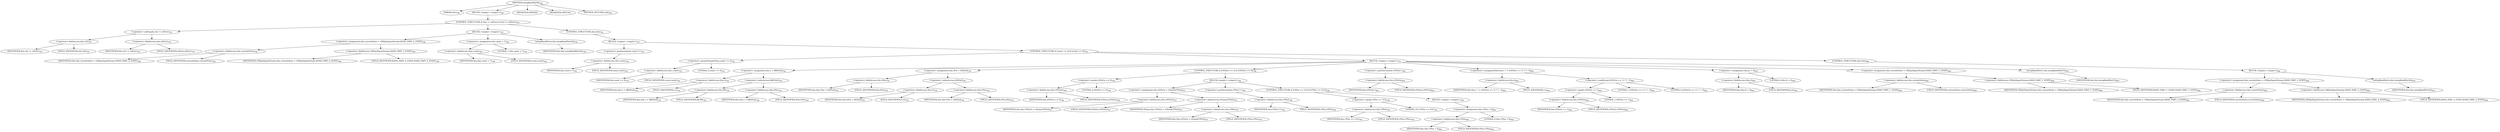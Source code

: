 digraph "setupRandPartB" {  
"2629" [label = <(METHOD,setupRandPartB)<SUB>786</SUB>> ]
"77" [label = <(PARAM,this)<SUB>786</SUB>> ]
"2630" [label = <(BLOCK,&lt;empty&gt;,&lt;empty&gt;)<SUB>786</SUB>> ]
"2631" [label = <(CONTROL_STRUCTURE,if (ch2 != chPrev),if (ch2 != chPrev))<SUB>787</SUB>> ]
"2632" [label = <(&lt;operator&gt;.notEquals,ch2 != chPrev)<SUB>787</SUB>> ]
"2633" [label = <(&lt;operator&gt;.fieldAccess,this.ch2)<SUB>787</SUB>> ]
"2634" [label = <(IDENTIFIER,this,ch2 != chPrev)<SUB>787</SUB>> ]
"2635" [label = <(FIELD_IDENTIFIER,ch2,ch2)<SUB>787</SUB>> ]
"2636" [label = <(&lt;operator&gt;.fieldAccess,this.chPrev)<SUB>787</SUB>> ]
"2637" [label = <(IDENTIFIER,this,ch2 != chPrev)<SUB>787</SUB>> ]
"2638" [label = <(FIELD_IDENTIFIER,chPrev,chPrev)<SUB>787</SUB>> ]
"2639" [label = <(BLOCK,&lt;empty&gt;,&lt;empty&gt;)<SUB>787</SUB>> ]
"2640" [label = <(&lt;operator&gt;.assignment,this.currentState = CBZip2InputStream.RAND_PART_A_STATE)<SUB>788</SUB>> ]
"2641" [label = <(&lt;operator&gt;.fieldAccess,this.currentState)<SUB>788</SUB>> ]
"2642" [label = <(IDENTIFIER,this,this.currentState = CBZip2InputStream.RAND_PART_A_STATE)<SUB>788</SUB>> ]
"2643" [label = <(FIELD_IDENTIFIER,currentState,currentState)<SUB>788</SUB>> ]
"2644" [label = <(&lt;operator&gt;.fieldAccess,CBZip2InputStream.RAND_PART_A_STATE)<SUB>788</SUB>> ]
"2645" [label = <(IDENTIFIER,CBZip2InputStream,this.currentState = CBZip2InputStream.RAND_PART_A_STATE)<SUB>788</SUB>> ]
"2646" [label = <(FIELD_IDENTIFIER,RAND_PART_A_STATE,RAND_PART_A_STATE)<SUB>788</SUB>> ]
"2647" [label = <(&lt;operator&gt;.assignment,this.count = 1)<SUB>789</SUB>> ]
"2648" [label = <(&lt;operator&gt;.fieldAccess,this.count)<SUB>789</SUB>> ]
"2649" [label = <(IDENTIFIER,this,this.count = 1)<SUB>789</SUB>> ]
"2650" [label = <(FIELD_IDENTIFIER,count,count)<SUB>789</SUB>> ]
"2651" [label = <(LITERAL,1,this.count = 1)<SUB>789</SUB>> ]
"2652" [label = <(setupRandPartA,this.setupRandPartA())<SUB>790</SUB>> ]
"76" [label = <(IDENTIFIER,this,this.setupRandPartA())<SUB>790</SUB>> ]
"2653" [label = <(CONTROL_STRUCTURE,else,else)<SUB>791</SUB>> ]
"2654" [label = <(BLOCK,&lt;empty&gt;,&lt;empty&gt;)<SUB>791</SUB>> ]
"2655" [label = <(&lt;operator&gt;.postIncrement,count++)<SUB>792</SUB>> ]
"2656" [label = <(&lt;operator&gt;.fieldAccess,this.count)<SUB>792</SUB>> ]
"2657" [label = <(IDENTIFIER,this,count++)<SUB>792</SUB>> ]
"2658" [label = <(FIELD_IDENTIFIER,count,count)<SUB>792</SUB>> ]
"2659" [label = <(CONTROL_STRUCTURE,if (count &gt;= 4),if (count &gt;= 4))<SUB>793</SUB>> ]
"2660" [label = <(&lt;operator&gt;.greaterEqualsThan,count &gt;= 4)<SUB>793</SUB>> ]
"2661" [label = <(&lt;operator&gt;.fieldAccess,this.count)<SUB>793</SUB>> ]
"2662" [label = <(IDENTIFIER,this,count &gt;= 4)<SUB>793</SUB>> ]
"2663" [label = <(FIELD_IDENTIFIER,count,count)<SUB>793</SUB>> ]
"2664" [label = <(LITERAL,4,count &gt;= 4)<SUB>793</SUB>> ]
"2665" [label = <(BLOCK,&lt;empty&gt;,&lt;empty&gt;)<SUB>793</SUB>> ]
"2666" [label = <(&lt;operator&gt;.assignment,this.z = ll8[tPos])<SUB>794</SUB>> ]
"2667" [label = <(&lt;operator&gt;.fieldAccess,this.z)<SUB>794</SUB>> ]
"2668" [label = <(IDENTIFIER,this,this.z = ll8[tPos])<SUB>794</SUB>> ]
"2669" [label = <(FIELD_IDENTIFIER,z,z)<SUB>794</SUB>> ]
"2670" [label = <(&lt;operator&gt;.indexAccess,ll8[tPos])<SUB>794</SUB>> ]
"2671" [label = <(&lt;operator&gt;.fieldAccess,this.ll8)<SUB>794</SUB>> ]
"2672" [label = <(IDENTIFIER,this,this.z = ll8[tPos])<SUB>794</SUB>> ]
"2673" [label = <(FIELD_IDENTIFIER,ll8,ll8)<SUB>794</SUB>> ]
"2674" [label = <(&lt;operator&gt;.fieldAccess,this.tPos)<SUB>794</SUB>> ]
"2675" [label = <(IDENTIFIER,this,this.z = ll8[tPos])<SUB>794</SUB>> ]
"2676" [label = <(FIELD_IDENTIFIER,tPos,tPos)<SUB>794</SUB>> ]
"2677" [label = <(&lt;operator&gt;.assignment,this.tPos = tt[tPos])<SUB>795</SUB>> ]
"2678" [label = <(&lt;operator&gt;.fieldAccess,this.tPos)<SUB>795</SUB>> ]
"2679" [label = <(IDENTIFIER,this,this.tPos = tt[tPos])<SUB>795</SUB>> ]
"2680" [label = <(FIELD_IDENTIFIER,tPos,tPos)<SUB>795</SUB>> ]
"2681" [label = <(&lt;operator&gt;.indexAccess,tt[tPos])<SUB>795</SUB>> ]
"2682" [label = <(&lt;operator&gt;.fieldAccess,this.tt)<SUB>795</SUB>> ]
"2683" [label = <(IDENTIFIER,this,this.tPos = tt[tPos])<SUB>795</SUB>> ]
"2684" [label = <(FIELD_IDENTIFIER,tt,tt)<SUB>795</SUB>> ]
"2685" [label = <(&lt;operator&gt;.fieldAccess,this.tPos)<SUB>795</SUB>> ]
"2686" [label = <(IDENTIFIER,this,this.tPos = tt[tPos])<SUB>795</SUB>> ]
"2687" [label = <(FIELD_IDENTIFIER,tPos,tPos)<SUB>795</SUB>> ]
"2688" [label = <(CONTROL_STRUCTURE,if (rNToGo == 0),if (rNToGo == 0))<SUB>796</SUB>> ]
"2689" [label = <(&lt;operator&gt;.equals,rNToGo == 0)<SUB>796</SUB>> ]
"2690" [label = <(&lt;operator&gt;.fieldAccess,this.rNToGo)<SUB>796</SUB>> ]
"2691" [label = <(IDENTIFIER,this,rNToGo == 0)<SUB>796</SUB>> ]
"2692" [label = <(FIELD_IDENTIFIER,rNToGo,rNToGo)<SUB>796</SUB>> ]
"2693" [label = <(LITERAL,0,rNToGo == 0)<SUB>796</SUB>> ]
"2694" [label = <(BLOCK,&lt;empty&gt;,&lt;empty&gt;)<SUB>796</SUB>> ]
"2695" [label = <(&lt;operator&gt;.assignment,this.rNToGo = rNums[rTPos])<SUB>797</SUB>> ]
"2696" [label = <(&lt;operator&gt;.fieldAccess,this.rNToGo)<SUB>797</SUB>> ]
"2697" [label = <(IDENTIFIER,this,this.rNToGo = rNums[rTPos])<SUB>797</SUB>> ]
"2698" [label = <(FIELD_IDENTIFIER,rNToGo,rNToGo)<SUB>797</SUB>> ]
"2699" [label = <(&lt;operator&gt;.indexAccess,rNums[rTPos])<SUB>797</SUB>> ]
"2700" [label = <(IDENTIFIER,rNums,this.rNToGo = rNums[rTPos])<SUB>797</SUB>> ]
"2701" [label = <(&lt;operator&gt;.fieldAccess,this.rTPos)<SUB>797</SUB>> ]
"2702" [label = <(IDENTIFIER,this,this.rNToGo = rNums[rTPos])<SUB>797</SUB>> ]
"2703" [label = <(FIELD_IDENTIFIER,rTPos,rTPos)<SUB>797</SUB>> ]
"2704" [label = <(&lt;operator&gt;.postIncrement,rTPos++)<SUB>798</SUB>> ]
"2705" [label = <(&lt;operator&gt;.fieldAccess,this.rTPos)<SUB>798</SUB>> ]
"2706" [label = <(IDENTIFIER,this,rTPos++)<SUB>798</SUB>> ]
"2707" [label = <(FIELD_IDENTIFIER,rTPos,rTPos)<SUB>798</SUB>> ]
"2708" [label = <(CONTROL_STRUCTURE,if (rTPos == 512),if (rTPos == 512))<SUB>799</SUB>> ]
"2709" [label = <(&lt;operator&gt;.equals,rTPos == 512)<SUB>799</SUB>> ]
"2710" [label = <(&lt;operator&gt;.fieldAccess,this.rTPos)<SUB>799</SUB>> ]
"2711" [label = <(IDENTIFIER,this,rTPos == 512)<SUB>799</SUB>> ]
"2712" [label = <(FIELD_IDENTIFIER,rTPos,rTPos)<SUB>799</SUB>> ]
"2713" [label = <(LITERAL,512,rTPos == 512)<SUB>799</SUB>> ]
"2714" [label = <(BLOCK,&lt;empty&gt;,&lt;empty&gt;)<SUB>799</SUB>> ]
"2715" [label = <(&lt;operator&gt;.assignment,this.rTPos = 0)<SUB>800</SUB>> ]
"2716" [label = <(&lt;operator&gt;.fieldAccess,this.rTPos)<SUB>800</SUB>> ]
"2717" [label = <(IDENTIFIER,this,this.rTPos = 0)<SUB>800</SUB>> ]
"2718" [label = <(FIELD_IDENTIFIER,rTPos,rTPos)<SUB>800</SUB>> ]
"2719" [label = <(LITERAL,0,this.rTPos = 0)<SUB>800</SUB>> ]
"2720" [label = <(&lt;operator&gt;.postDecrement,rNToGo--)<SUB>803</SUB>> ]
"2721" [label = <(&lt;operator&gt;.fieldAccess,this.rNToGo)<SUB>803</SUB>> ]
"2722" [label = <(IDENTIFIER,this,rNToGo--)<SUB>803</SUB>> ]
"2723" [label = <(FIELD_IDENTIFIER,rNToGo,rNToGo)<SUB>803</SUB>> ]
"2724" [label = <(&lt;operators&gt;.assignmentXor,this.z ^= (rNToGo == 1) ? 1 : 0)<SUB>804</SUB>> ]
"2725" [label = <(&lt;operator&gt;.fieldAccess,this.z)<SUB>804</SUB>> ]
"2726" [label = <(IDENTIFIER,this,this.z ^= (rNToGo == 1) ? 1 : 0)<SUB>804</SUB>> ]
"2727" [label = <(FIELD_IDENTIFIER,z,z)<SUB>804</SUB>> ]
"2728" [label = <(&lt;operator&gt;.conditional,(rNToGo == 1) ? 1 : 0)<SUB>804</SUB>> ]
"2729" [label = <(&lt;operator&gt;.equals,rNToGo == 1)<SUB>804</SUB>> ]
"2730" [label = <(&lt;operator&gt;.fieldAccess,this.rNToGo)<SUB>804</SUB>> ]
"2731" [label = <(IDENTIFIER,this,rNToGo == 1)<SUB>804</SUB>> ]
"2732" [label = <(FIELD_IDENTIFIER,rNToGo,rNToGo)<SUB>804</SUB>> ]
"2733" [label = <(LITERAL,1,rNToGo == 1)<SUB>804</SUB>> ]
"2734" [label = <(LITERAL,1,(rNToGo == 1) ? 1 : 0)<SUB>804</SUB>> ]
"2735" [label = <(LITERAL,0,(rNToGo == 1) ? 1 : 0)<SUB>804</SUB>> ]
"2736" [label = <(&lt;operator&gt;.assignment,this.j2 = 0)<SUB>805</SUB>> ]
"2737" [label = <(&lt;operator&gt;.fieldAccess,this.j2)<SUB>805</SUB>> ]
"2738" [label = <(IDENTIFIER,this,this.j2 = 0)<SUB>805</SUB>> ]
"2739" [label = <(FIELD_IDENTIFIER,j2,j2)<SUB>805</SUB>> ]
"2740" [label = <(LITERAL,0,this.j2 = 0)<SUB>805</SUB>> ]
"2741" [label = <(&lt;operator&gt;.assignment,this.currentState = CBZip2InputStream.RAND_PART_C_STATE)<SUB>806</SUB>> ]
"2742" [label = <(&lt;operator&gt;.fieldAccess,this.currentState)<SUB>806</SUB>> ]
"2743" [label = <(IDENTIFIER,this,this.currentState = CBZip2InputStream.RAND_PART_C_STATE)<SUB>806</SUB>> ]
"2744" [label = <(FIELD_IDENTIFIER,currentState,currentState)<SUB>806</SUB>> ]
"2745" [label = <(&lt;operator&gt;.fieldAccess,CBZip2InputStream.RAND_PART_C_STATE)<SUB>806</SUB>> ]
"2746" [label = <(IDENTIFIER,CBZip2InputStream,this.currentState = CBZip2InputStream.RAND_PART_C_STATE)<SUB>806</SUB>> ]
"2747" [label = <(FIELD_IDENTIFIER,RAND_PART_C_STATE,RAND_PART_C_STATE)<SUB>806</SUB>> ]
"2748" [label = <(setupRandPartC,this.setupRandPartC())<SUB>807</SUB>> ]
"78" [label = <(IDENTIFIER,this,this.setupRandPartC())<SUB>807</SUB>> ]
"2749" [label = <(CONTROL_STRUCTURE,else,else)<SUB>808</SUB>> ]
"2750" [label = <(BLOCK,&lt;empty&gt;,&lt;empty&gt;)<SUB>808</SUB>> ]
"2751" [label = <(&lt;operator&gt;.assignment,this.currentState = CBZip2InputStream.RAND_PART_A_STATE)<SUB>809</SUB>> ]
"2752" [label = <(&lt;operator&gt;.fieldAccess,this.currentState)<SUB>809</SUB>> ]
"2753" [label = <(IDENTIFIER,this,this.currentState = CBZip2InputStream.RAND_PART_A_STATE)<SUB>809</SUB>> ]
"2754" [label = <(FIELD_IDENTIFIER,currentState,currentState)<SUB>809</SUB>> ]
"2755" [label = <(&lt;operator&gt;.fieldAccess,CBZip2InputStream.RAND_PART_A_STATE)<SUB>809</SUB>> ]
"2756" [label = <(IDENTIFIER,CBZip2InputStream,this.currentState = CBZip2InputStream.RAND_PART_A_STATE)<SUB>809</SUB>> ]
"2757" [label = <(FIELD_IDENTIFIER,RAND_PART_A_STATE,RAND_PART_A_STATE)<SUB>809</SUB>> ]
"2758" [label = <(setupRandPartA,this.setupRandPartA())<SUB>810</SUB>> ]
"79" [label = <(IDENTIFIER,this,this.setupRandPartA())<SUB>810</SUB>> ]
"2759" [label = <(MODIFIER,PRIVATE)> ]
"2760" [label = <(MODIFIER,VIRTUAL)> ]
"2761" [label = <(METHOD_RETURN,void)<SUB>786</SUB>> ]
  "2629" -> "77" 
  "2629" -> "2630" 
  "2629" -> "2759" 
  "2629" -> "2760" 
  "2629" -> "2761" 
  "2630" -> "2631" 
  "2631" -> "2632" 
  "2631" -> "2639" 
  "2631" -> "2653" 
  "2632" -> "2633" 
  "2632" -> "2636" 
  "2633" -> "2634" 
  "2633" -> "2635" 
  "2636" -> "2637" 
  "2636" -> "2638" 
  "2639" -> "2640" 
  "2639" -> "2647" 
  "2639" -> "2652" 
  "2640" -> "2641" 
  "2640" -> "2644" 
  "2641" -> "2642" 
  "2641" -> "2643" 
  "2644" -> "2645" 
  "2644" -> "2646" 
  "2647" -> "2648" 
  "2647" -> "2651" 
  "2648" -> "2649" 
  "2648" -> "2650" 
  "2652" -> "76" 
  "2653" -> "2654" 
  "2654" -> "2655" 
  "2654" -> "2659" 
  "2655" -> "2656" 
  "2656" -> "2657" 
  "2656" -> "2658" 
  "2659" -> "2660" 
  "2659" -> "2665" 
  "2659" -> "2749" 
  "2660" -> "2661" 
  "2660" -> "2664" 
  "2661" -> "2662" 
  "2661" -> "2663" 
  "2665" -> "2666" 
  "2665" -> "2677" 
  "2665" -> "2688" 
  "2665" -> "2720" 
  "2665" -> "2724" 
  "2665" -> "2736" 
  "2665" -> "2741" 
  "2665" -> "2748" 
  "2666" -> "2667" 
  "2666" -> "2670" 
  "2667" -> "2668" 
  "2667" -> "2669" 
  "2670" -> "2671" 
  "2670" -> "2674" 
  "2671" -> "2672" 
  "2671" -> "2673" 
  "2674" -> "2675" 
  "2674" -> "2676" 
  "2677" -> "2678" 
  "2677" -> "2681" 
  "2678" -> "2679" 
  "2678" -> "2680" 
  "2681" -> "2682" 
  "2681" -> "2685" 
  "2682" -> "2683" 
  "2682" -> "2684" 
  "2685" -> "2686" 
  "2685" -> "2687" 
  "2688" -> "2689" 
  "2688" -> "2694" 
  "2689" -> "2690" 
  "2689" -> "2693" 
  "2690" -> "2691" 
  "2690" -> "2692" 
  "2694" -> "2695" 
  "2694" -> "2704" 
  "2694" -> "2708" 
  "2695" -> "2696" 
  "2695" -> "2699" 
  "2696" -> "2697" 
  "2696" -> "2698" 
  "2699" -> "2700" 
  "2699" -> "2701" 
  "2701" -> "2702" 
  "2701" -> "2703" 
  "2704" -> "2705" 
  "2705" -> "2706" 
  "2705" -> "2707" 
  "2708" -> "2709" 
  "2708" -> "2714" 
  "2709" -> "2710" 
  "2709" -> "2713" 
  "2710" -> "2711" 
  "2710" -> "2712" 
  "2714" -> "2715" 
  "2715" -> "2716" 
  "2715" -> "2719" 
  "2716" -> "2717" 
  "2716" -> "2718" 
  "2720" -> "2721" 
  "2721" -> "2722" 
  "2721" -> "2723" 
  "2724" -> "2725" 
  "2724" -> "2728" 
  "2725" -> "2726" 
  "2725" -> "2727" 
  "2728" -> "2729" 
  "2728" -> "2734" 
  "2728" -> "2735" 
  "2729" -> "2730" 
  "2729" -> "2733" 
  "2730" -> "2731" 
  "2730" -> "2732" 
  "2736" -> "2737" 
  "2736" -> "2740" 
  "2737" -> "2738" 
  "2737" -> "2739" 
  "2741" -> "2742" 
  "2741" -> "2745" 
  "2742" -> "2743" 
  "2742" -> "2744" 
  "2745" -> "2746" 
  "2745" -> "2747" 
  "2748" -> "78" 
  "2749" -> "2750" 
  "2750" -> "2751" 
  "2750" -> "2758" 
  "2751" -> "2752" 
  "2751" -> "2755" 
  "2752" -> "2753" 
  "2752" -> "2754" 
  "2755" -> "2756" 
  "2755" -> "2757" 
  "2758" -> "79" 
}
